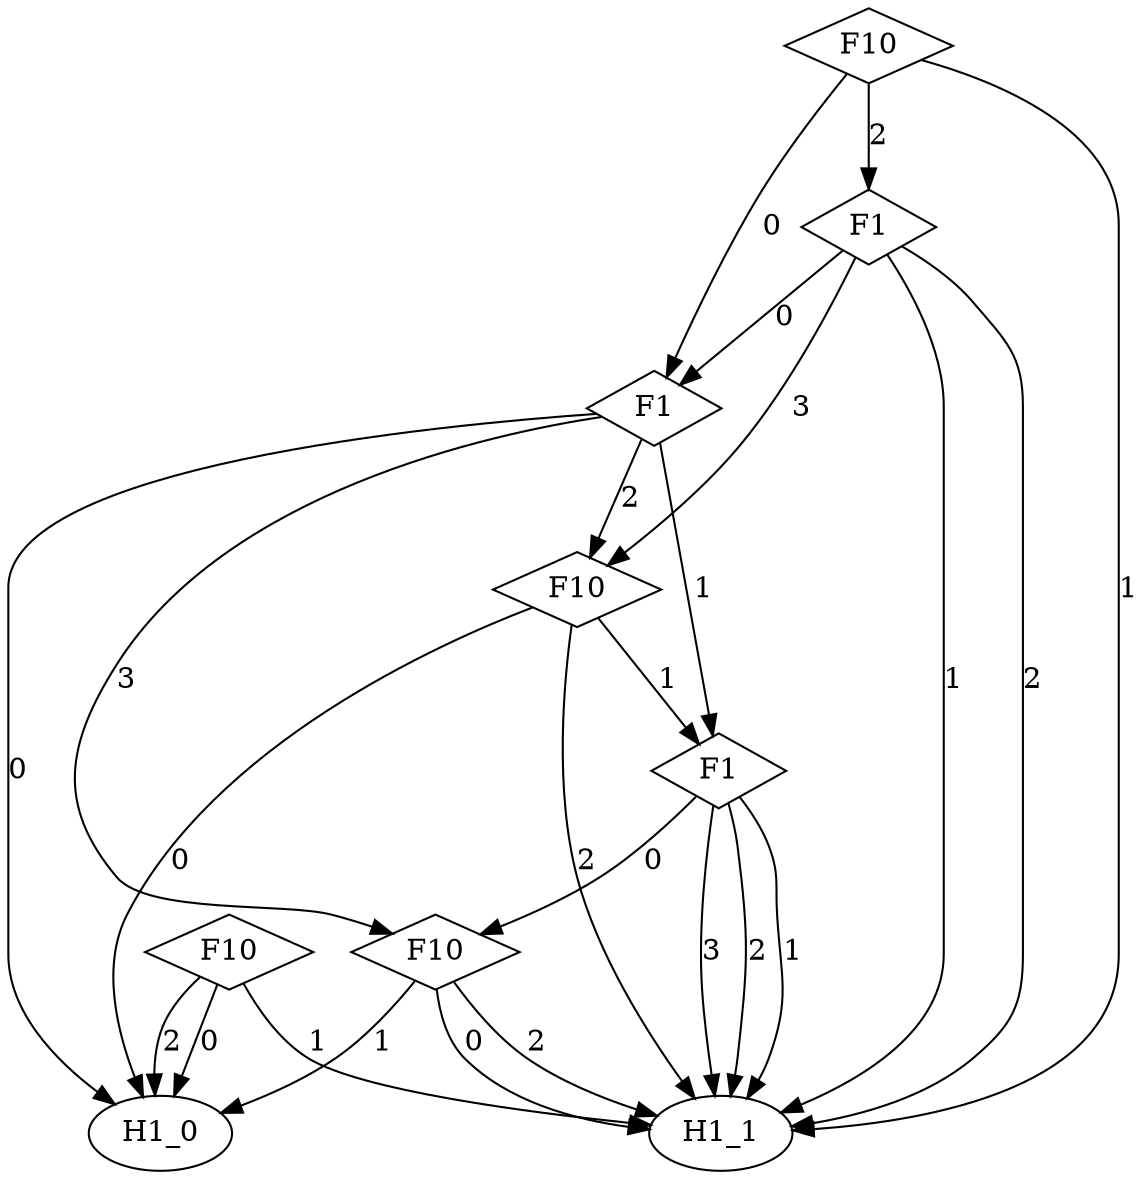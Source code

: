 digraph {
node [label=H1_0,style=""] H1_0
node [label=H1_1,style=""] H1_1
node [label=H1_0,style=""] H1_0
node [label=H1_1,style=""] H1_1
node [label=H1_0,style=""] H1_0
node [label=H1_1,style=""] H1_1
node [label=H1_1,style=""] H1_1
node [label=H1_1,style=""] H1_1
node [label=H1_1,style=""] H1_1
node [label=H1_1,style=""] H1_1
node [label=H1_0,style=""] H1_0
node [label=H1_0,style=""] H1_0
node [label=H1_1,style=""] H1_1
node [label=H1_1,style=""] H1_1
node [label=H1_1,style=""] H1_1
node [label=F10,shape="diamond",style=""] 6
node [label=F10,shape="diamond",style=""] 5
node [label=F1,shape="diamond",style=""] 4
node [label=F10,shape="diamond",style=""] 3
node [label=F1,shape="diamond",style=""] 2
node [label=F1,shape="diamond",style=""] 1
node [label=F10,shape="diamond",style=""] 0

6 -> H1_0 [label="2"]
6 -> H1_1 [label="1"]
6 -> H1_0 [label="0"]
5 -> H1_1 [label="2"]
5 -> H1_0 [label="1"]
5 -> H1_1 [label="0"]
4 -> H1_1 [label="3"]
4 -> H1_1 [label="2"]
4 -> H1_1 [label="1"]
4 -> 5 [label="0"]
3 -> H1_1 [label="2"]
3 -> 4 [label="1"]
3 -> H1_0 [label="0"]
2 -> 5 [label="3"]
2 -> 3 [label="2"]
2 -> 4 [label="1"]
2 -> H1_0 [label="0"]
1 -> 3 [label="3"]
1 -> H1_1 [label="2"]
1 -> H1_1 [label="1"]
1 -> 2 [label="0"]
0 -> 1 [label="2"]
0 -> H1_1 [label="1"]
0 -> 2 [label="0"]
}